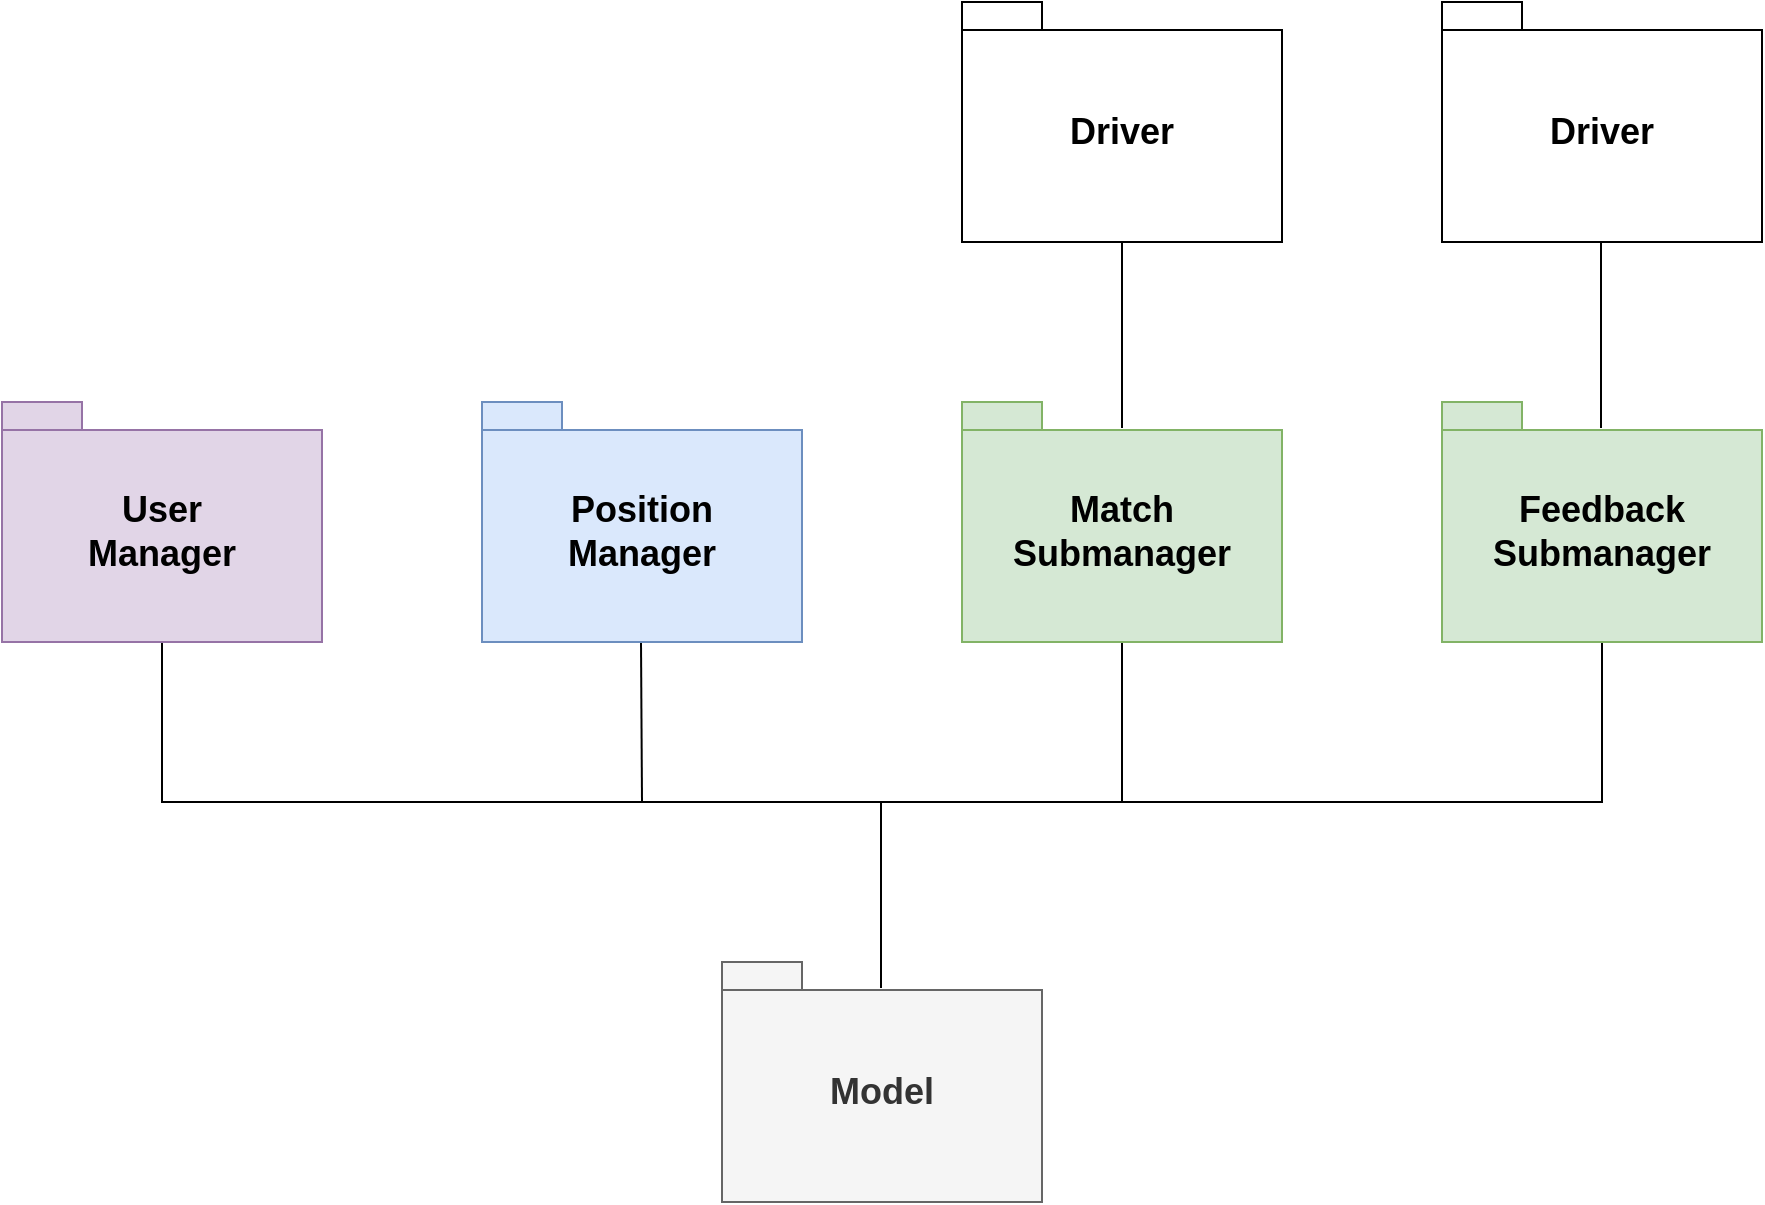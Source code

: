 <mxfile version="26.0.3">
  <diagram name="Pagina-1" id="mbDf8pWMw-VXPcPVN5dD">
    <mxGraphModel grid="1" page="1" gridSize="10" guides="1" tooltips="1" connect="1" arrows="1" fold="1" pageScale="1" pageWidth="1169" pageHeight="827" math="0" shadow="0">
      <root>
        <mxCell id="0" />
        <mxCell id="1" parent="0" />
        <mxCell id="PvPz-H6NdWWPrWszd095-2" value="Model" style="shape=folder;fontStyle=1;spacingTop=10;tabWidth=40;tabHeight=14;tabPosition=left;html=1;whiteSpace=wrap;color=#808080;fontSize=18;fillColor=#f5f5f5;fontColor=#333333;strokeColor=#666666;" vertex="1" parent="1">
          <mxGeometry x="440" y="520" width="160" height="120" as="geometry" />
        </mxCell>
        <mxCell id="PvPz-H6NdWWPrWszd095-7" value="" style="endArrow=none;html=1;rounded=0;entryX=0.5;entryY=1;entryDx=0;entryDy=0;entryPerimeter=0;fontSize=18;" edge="1" parent="1">
          <mxGeometry width="50" height="50" relative="1" as="geometry">
            <mxPoint x="740" y="440" as="sourcePoint" />
            <mxPoint x="640.0" y="360" as="targetPoint" />
            <Array as="points">
              <mxPoint x="640" y="440" />
            </Array>
          </mxGeometry>
        </mxCell>
        <mxCell id="PvPz-H6NdWWPrWszd095-8" value="" style="endArrow=none;html=1;rounded=0;entryX=0.5;entryY=1;entryDx=0;entryDy=0;entryPerimeter=0;fontSize=18;" edge="1" parent="1">
          <mxGeometry width="50" height="50" relative="1" as="geometry">
            <mxPoint x="740" y="440" as="sourcePoint" />
            <mxPoint x="880" y="360" as="targetPoint" />
            <Array as="points">
              <mxPoint x="880" y="440" />
            </Array>
          </mxGeometry>
        </mxCell>
        <mxCell id="PvPz-H6NdWWPrWszd095-12" value="" style="endArrow=none;html=1;rounded=0;entryX=0.5;entryY=1;entryDx=0;entryDy=0;entryPerimeter=0;fontSize=18;" edge="1" parent="1">
          <mxGeometry width="50" height="50" relative="1" as="geometry">
            <mxPoint x="400" y="440" as="sourcePoint" />
            <mxPoint x="160" y="360" as="targetPoint" />
            <Array as="points">
              <mxPoint x="160" y="440" />
            </Array>
          </mxGeometry>
        </mxCell>
        <mxCell id="PvPz-H6NdWWPrWszd095-39" value="" style="endArrow=none;html=1;rounded=0;entryX=0.5;entryY=1;entryDx=0;entryDy=0;entryPerimeter=0;fontSize=18;" edge="1" parent="1">
          <mxGeometry width="50" height="50" relative="1" as="geometry">
            <mxPoint x="400" y="440" as="sourcePoint" />
            <mxPoint x="399.5" y="360" as="targetPoint" />
          </mxGeometry>
        </mxCell>
        <mxCell id="PvPz-H6NdWWPrWszd095-40" value="" style="endArrow=none;html=1;rounded=0;fontSize=18;" edge="1" parent="1">
          <mxGeometry width="50" height="50" relative="1" as="geometry">
            <mxPoint x="400" y="440" as="sourcePoint" />
            <mxPoint x="650" y="440" as="targetPoint" />
          </mxGeometry>
        </mxCell>
        <mxCell id="1nKDjP9UuEwT9QLPgbUg-6" style="edgeStyle=orthogonalEdgeStyle;rounded=0;orthogonalLoop=1;jettySize=auto;html=1;entryX=0.5;entryY=0.108;entryDx=0;entryDy=0;entryPerimeter=0;endArrow=none;endFill=0;fontSize=18;" edge="1" parent="1">
          <mxGeometry relative="1" as="geometry">
            <mxPoint x="519.5" y="440" as="sourcePoint" />
            <mxPoint x="519.5" y="533" as="targetPoint" />
          </mxGeometry>
        </mxCell>
        <mxCell id="NGI3KXr9wUl7oAiY2a56-1" value="Driver" style="shape=folder;fontStyle=1;spacingTop=10;tabWidth=40;tabHeight=14;tabPosition=left;html=1;whiteSpace=wrap;fontSize=18;" vertex="1" parent="1">
          <mxGeometry x="800" y="40" width="160" height="120" as="geometry" />
        </mxCell>
        <mxCell id="NGI3KXr9wUl7oAiY2a56-2" value="Feedback&lt;br&gt;&lt;div&gt;Submanager&lt;/div&gt;" style="shape=folder;fontStyle=1;spacingTop=10;tabWidth=40;tabHeight=14;tabPosition=left;html=1;whiteSpace=wrap;color=#808080;fontSize=18;fillColor=#d5e8d4;strokeColor=#82b366;" vertex="1" parent="1">
          <mxGeometry x="800" y="240" width="160" height="120" as="geometry" />
        </mxCell>
        <mxCell id="NGI3KXr9wUl7oAiY2a56-3" value="Match&lt;br&gt;&lt;div&gt;Submanager&lt;/div&gt;" style="shape=folder;fontStyle=1;spacingTop=10;tabWidth=40;tabHeight=14;tabPosition=left;html=1;whiteSpace=wrap;color=#808080;fontSize=18;fillColor=#d5e8d4;strokeColor=#82b366;" vertex="1" parent="1">
          <mxGeometry x="560" y="240" width="160" height="120" as="geometry" />
        </mxCell>
        <mxCell id="NGI3KXr9wUl7oAiY2a56-4" value="Driver" style="shape=folder;fontStyle=1;spacingTop=10;tabWidth=40;tabHeight=14;tabPosition=left;html=1;whiteSpace=wrap;fontSize=18;" vertex="1" parent="1">
          <mxGeometry x="560" y="40" width="160" height="120" as="geometry" />
        </mxCell>
        <mxCell id="NGI3KXr9wUl7oAiY2a56-5" style="edgeStyle=orthogonalEdgeStyle;rounded=0;orthogonalLoop=1;jettySize=auto;html=1;entryX=0.5;entryY=0.108;entryDx=0;entryDy=0;entryPerimeter=0;endArrow=none;endFill=0;fontSize=18;" edge="1" parent="1" source="NGI3KXr9wUl7oAiY2a56-4" target="NGI3KXr9wUl7oAiY2a56-3">
          <mxGeometry relative="1" as="geometry" />
        </mxCell>
        <mxCell id="NGI3KXr9wUl7oAiY2a56-6" style="edgeStyle=orthogonalEdgeStyle;rounded=0;orthogonalLoop=1;jettySize=auto;html=1;entryX=0.5;entryY=0.108;entryDx=0;entryDy=0;entryPerimeter=0;endArrow=none;endFill=0;fontSize=18;" edge="1" parent="1">
          <mxGeometry relative="1" as="geometry">
            <mxPoint x="879.5" y="160" as="sourcePoint" />
            <mxPoint x="879.5" y="253" as="targetPoint" />
          </mxGeometry>
        </mxCell>
        <mxCell id="NGI3KXr9wUl7oAiY2a56-7" value="User&lt;div&gt;Manager&lt;/div&gt;" style="shape=folder;fontStyle=1;spacingTop=10;tabWidth=40;tabHeight=14;tabPosition=left;html=1;whiteSpace=wrap;color=#808080;fontSize=18;fillColor=#e1d5e7;strokeColor=#9673a6;" vertex="1" parent="1">
          <mxGeometry x="80" y="240" width="160" height="120" as="geometry" />
        </mxCell>
        <mxCell id="NGI3KXr9wUl7oAiY2a56-8" value="Position&lt;div&gt;Manager&lt;/div&gt;" style="shape=folder;fontStyle=1;spacingTop=10;tabWidth=40;tabHeight=14;tabPosition=left;html=1;whiteSpace=wrap;color=#808080;fontSize=18;fillColor=#dae8fc;strokeColor=#6c8ebf;" vertex="1" parent="1">
          <mxGeometry x="320" y="240" width="160" height="120" as="geometry" />
        </mxCell>
      </root>
    </mxGraphModel>
  </diagram>
</mxfile>
